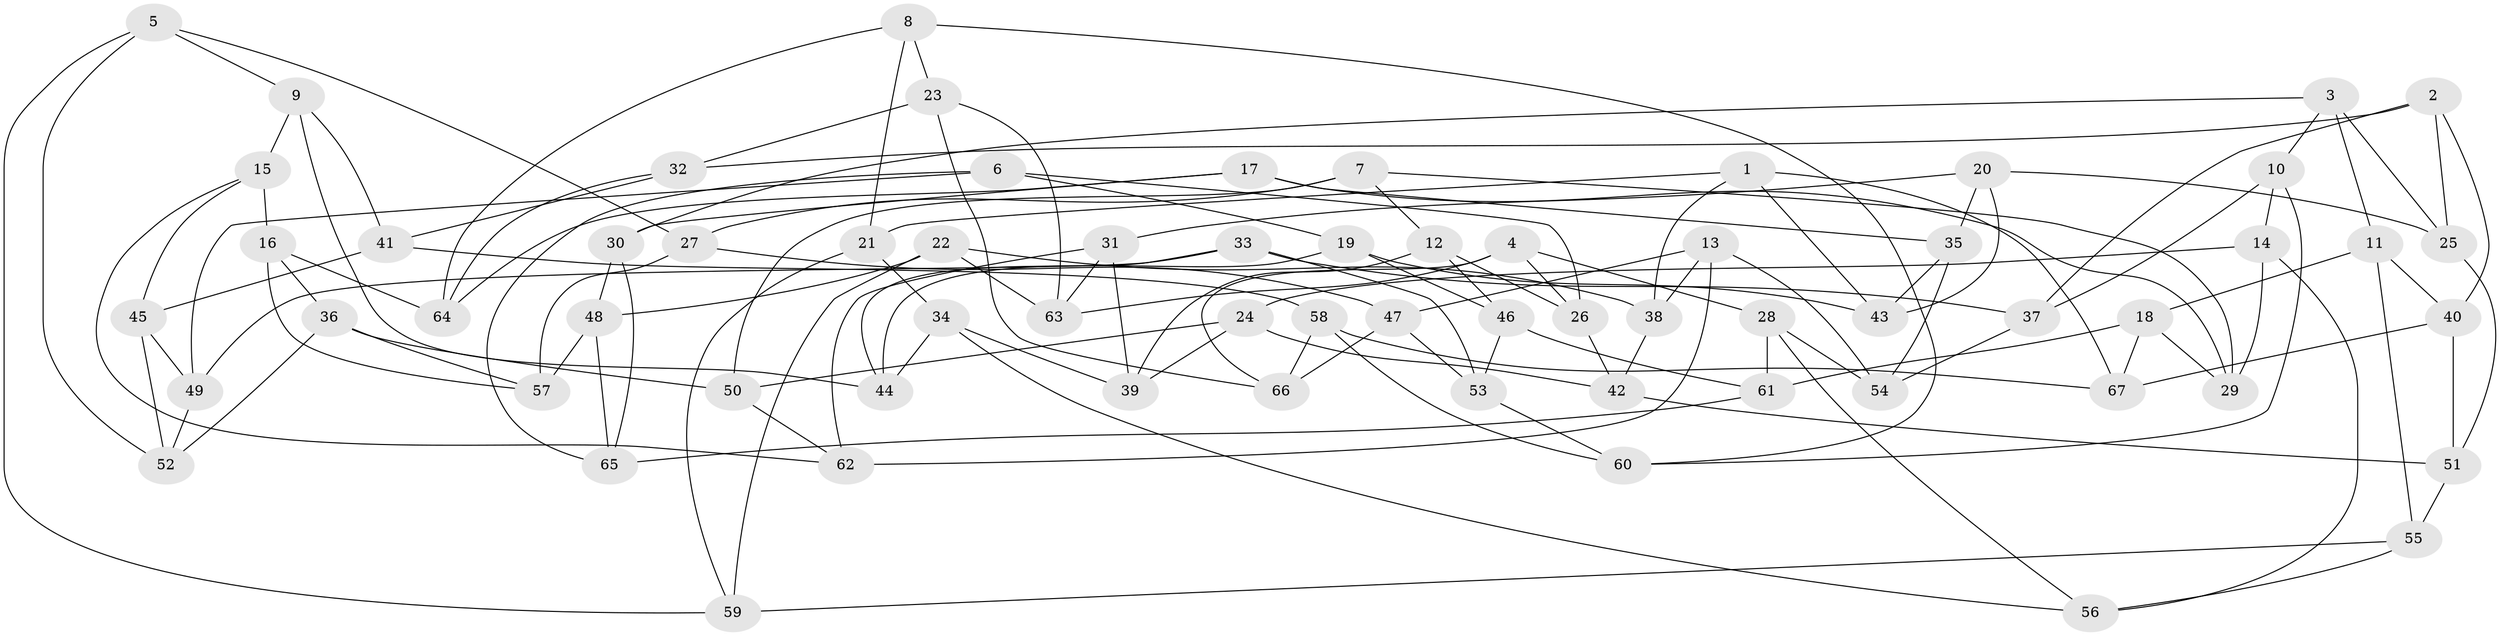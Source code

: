 // coarse degree distribution, {6: 0.7777777777777778, 4: 0.1111111111111111, 5: 0.08333333333333333, 3: 0.027777777777777776}
// Generated by graph-tools (version 1.1) at 2025/48/03/06/25 01:48:58]
// undirected, 67 vertices, 134 edges
graph export_dot {
graph [start="1"]
  node [color=gray90,style=filled];
  1;
  2;
  3;
  4;
  5;
  6;
  7;
  8;
  9;
  10;
  11;
  12;
  13;
  14;
  15;
  16;
  17;
  18;
  19;
  20;
  21;
  22;
  23;
  24;
  25;
  26;
  27;
  28;
  29;
  30;
  31;
  32;
  33;
  34;
  35;
  36;
  37;
  38;
  39;
  40;
  41;
  42;
  43;
  44;
  45;
  46;
  47;
  48;
  49;
  50;
  51;
  52;
  53;
  54;
  55;
  56;
  57;
  58;
  59;
  60;
  61;
  62;
  63;
  64;
  65;
  66;
  67;
  1 -- 21;
  1 -- 38;
  1 -- 67;
  1 -- 43;
  2 -- 32;
  2 -- 25;
  2 -- 40;
  2 -- 37;
  3 -- 11;
  3 -- 25;
  3 -- 30;
  3 -- 10;
  4 -- 28;
  4 -- 26;
  4 -- 63;
  4 -- 66;
  5 -- 9;
  5 -- 59;
  5 -- 52;
  5 -- 27;
  6 -- 26;
  6 -- 19;
  6 -- 65;
  6 -- 49;
  7 -- 27;
  7 -- 29;
  7 -- 12;
  7 -- 50;
  8 -- 60;
  8 -- 21;
  8 -- 23;
  8 -- 64;
  9 -- 44;
  9 -- 15;
  9 -- 41;
  10 -- 37;
  10 -- 60;
  10 -- 14;
  11 -- 18;
  11 -- 40;
  11 -- 55;
  12 -- 39;
  12 -- 26;
  12 -- 46;
  13 -- 38;
  13 -- 54;
  13 -- 47;
  13 -- 62;
  14 -- 24;
  14 -- 29;
  14 -- 56;
  15 -- 45;
  15 -- 16;
  15 -- 62;
  16 -- 57;
  16 -- 64;
  16 -- 36;
  17 -- 30;
  17 -- 64;
  17 -- 35;
  17 -- 29;
  18 -- 67;
  18 -- 61;
  18 -- 29;
  19 -- 43;
  19 -- 46;
  19 -- 44;
  20 -- 35;
  20 -- 25;
  20 -- 43;
  20 -- 31;
  21 -- 34;
  21 -- 59;
  22 -- 48;
  22 -- 63;
  22 -- 59;
  22 -- 38;
  23 -- 63;
  23 -- 32;
  23 -- 66;
  24 -- 50;
  24 -- 39;
  24 -- 42;
  25 -- 51;
  26 -- 42;
  27 -- 57;
  27 -- 47;
  28 -- 54;
  28 -- 61;
  28 -- 56;
  30 -- 65;
  30 -- 48;
  31 -- 62;
  31 -- 63;
  31 -- 39;
  32 -- 64;
  32 -- 41;
  33 -- 44;
  33 -- 37;
  33 -- 53;
  33 -- 49;
  34 -- 39;
  34 -- 56;
  34 -- 44;
  35 -- 54;
  35 -- 43;
  36 -- 50;
  36 -- 57;
  36 -- 52;
  37 -- 54;
  38 -- 42;
  40 -- 67;
  40 -- 51;
  41 -- 58;
  41 -- 45;
  42 -- 51;
  45 -- 52;
  45 -- 49;
  46 -- 61;
  46 -- 53;
  47 -- 53;
  47 -- 66;
  48 -- 57;
  48 -- 65;
  49 -- 52;
  50 -- 62;
  51 -- 55;
  53 -- 60;
  55 -- 59;
  55 -- 56;
  58 -- 66;
  58 -- 60;
  58 -- 67;
  61 -- 65;
}
